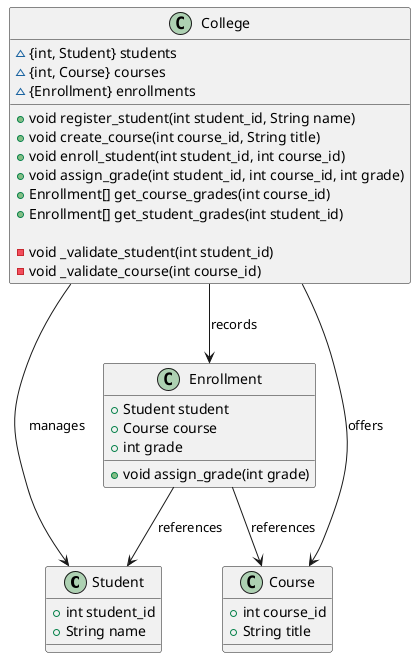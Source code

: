 @startuml
class Student {
    +int student_id
    +String name
}

class Course {
    +int course_id
    +String title
}

class Enrollment {
    +Student student
    +Course course
    +int grade

    +void assign_grade(int grade)
}

class College {
    ~{int, Student} students
    ~{int, Course} courses
    ~{Enrollment} enrollments

    +void register_student(int student_id, String name)
    +void create_course(int course_id, String title)
    +void enroll_student(int student_id, int course_id)
    +void assign_grade(int student_id, int course_id, int grade)
    +Enrollment[] get_course_grades(int course_id)
    +Enrollment[] get_student_grades(int student_id)

    -void _validate_student(int student_id)
    -void _validate_course(int course_id)
}

College --> Student : "manages"
College --> Course : "offers"
College --> Enrollment : "records"
Enrollment --> Student : "references"
Enrollment --> Course : "references"
@enduml
